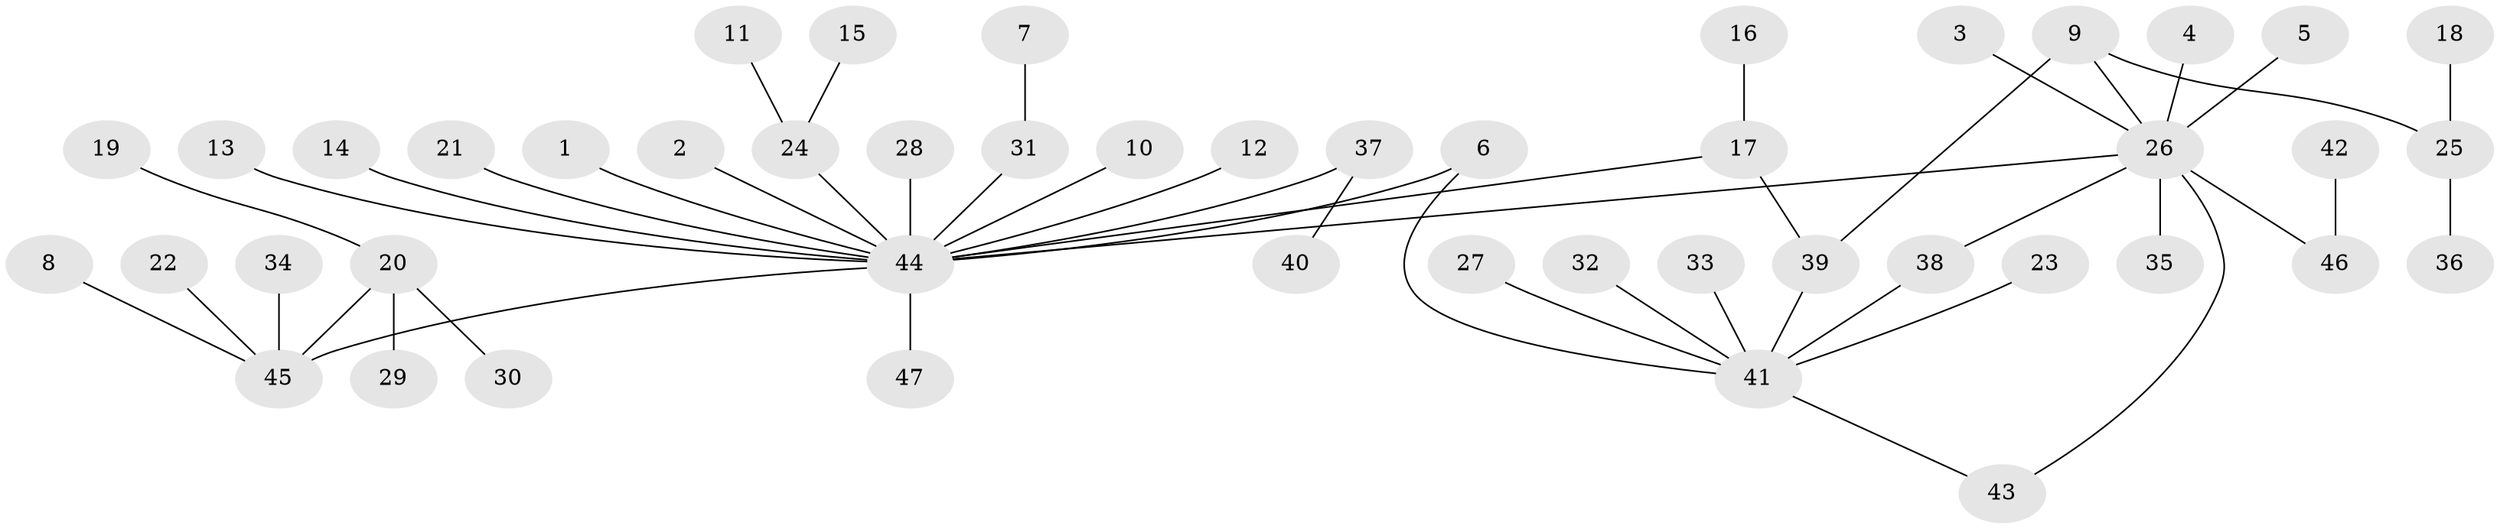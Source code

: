 // original degree distribution, {3: 0.06451612903225806, 2: 0.15053763440860216, 9: 0.010752688172043012, 19: 0.010752688172043012, 12: 0.010752688172043012, 1: 0.6559139784946236, 4: 0.043010752688172046, 5: 0.03225806451612903, 8: 0.010752688172043012, 6: 0.010752688172043012}
// Generated by graph-tools (version 1.1) at 2025/01/03/09/25 03:01:55]
// undirected, 47 vertices, 50 edges
graph export_dot {
graph [start="1"]
  node [color=gray90,style=filled];
  1;
  2;
  3;
  4;
  5;
  6;
  7;
  8;
  9;
  10;
  11;
  12;
  13;
  14;
  15;
  16;
  17;
  18;
  19;
  20;
  21;
  22;
  23;
  24;
  25;
  26;
  27;
  28;
  29;
  30;
  31;
  32;
  33;
  34;
  35;
  36;
  37;
  38;
  39;
  40;
  41;
  42;
  43;
  44;
  45;
  46;
  47;
  1 -- 44 [weight=1.0];
  2 -- 44 [weight=1.0];
  3 -- 26 [weight=1.0];
  4 -- 26 [weight=1.0];
  5 -- 26 [weight=1.0];
  6 -- 41 [weight=1.0];
  6 -- 44 [weight=1.0];
  7 -- 31 [weight=1.0];
  8 -- 45 [weight=1.0];
  9 -- 25 [weight=1.0];
  9 -- 26 [weight=1.0];
  9 -- 39 [weight=1.0];
  10 -- 44 [weight=1.0];
  11 -- 24 [weight=1.0];
  12 -- 44 [weight=1.0];
  13 -- 44 [weight=1.0];
  14 -- 44 [weight=1.0];
  15 -- 24 [weight=1.0];
  16 -- 17 [weight=1.0];
  17 -- 39 [weight=1.0];
  17 -- 44 [weight=1.0];
  18 -- 25 [weight=1.0];
  19 -- 20 [weight=1.0];
  20 -- 29 [weight=1.0];
  20 -- 30 [weight=1.0];
  20 -- 45 [weight=1.0];
  21 -- 44 [weight=1.0];
  22 -- 45 [weight=1.0];
  23 -- 41 [weight=1.0];
  24 -- 44 [weight=1.0];
  25 -- 36 [weight=1.0];
  26 -- 35 [weight=1.0];
  26 -- 38 [weight=1.0];
  26 -- 43 [weight=1.0];
  26 -- 44 [weight=1.0];
  26 -- 46 [weight=1.0];
  27 -- 41 [weight=1.0];
  28 -- 44 [weight=1.0];
  31 -- 44 [weight=1.0];
  32 -- 41 [weight=1.0];
  33 -- 41 [weight=1.0];
  34 -- 45 [weight=1.0];
  37 -- 40 [weight=1.0];
  37 -- 44 [weight=1.0];
  38 -- 41 [weight=1.0];
  39 -- 41 [weight=1.0];
  41 -- 43 [weight=1.0];
  42 -- 46 [weight=1.0];
  44 -- 45 [weight=1.0];
  44 -- 47 [weight=1.0];
}
